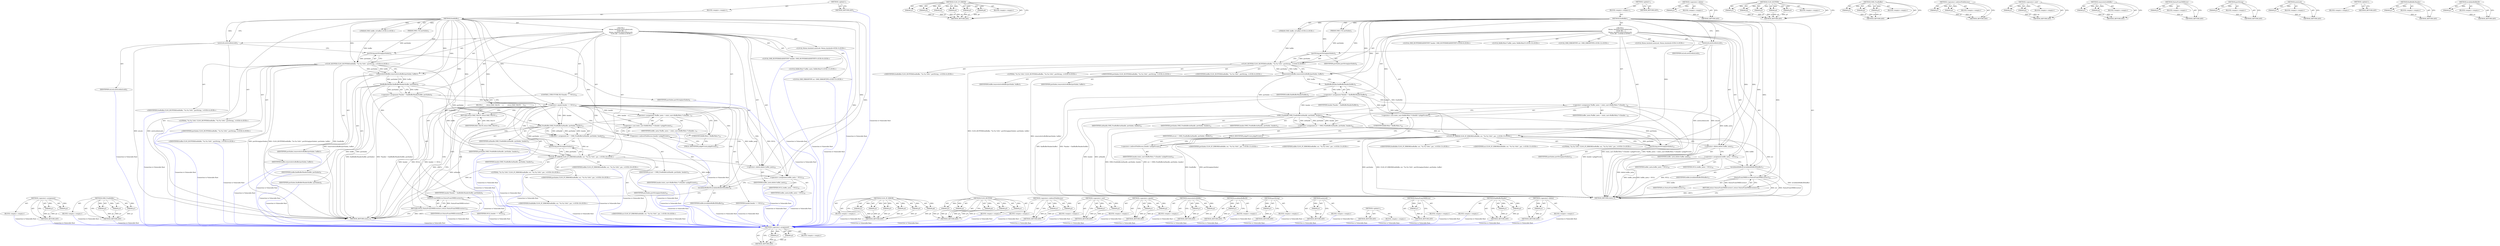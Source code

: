 digraph "&lt;operator&gt;.delete" {
vulnerable_115 [label=<(METHOD,&lt;operator&gt;.assignment)>];
vulnerable_116 [label=<(PARAM,p1)>];
vulnerable_117 [label=<(PARAM,p2)>];
vulnerable_118 [label=<(BLOCK,&lt;empty&gt;,&lt;empty&gt;)>];
vulnerable_119 [label=<(METHOD_RETURN,ANY)>];
vulnerable_140 [label=<(METHOD,CLOG_IF_ERROR)>];
vulnerable_141 [label=<(PARAM,p1)>];
vulnerable_142 [label=<(PARAM,p2)>];
vulnerable_143 [label=<(PARAM,p3)>];
vulnerable_144 [label=<(PARAM,p4)>];
vulnerable_145 [label=<(PARAM,p5)>];
vulnerable_146 [label=<(PARAM,p6)>];
vulnerable_147 [label=<(BLOCK,&lt;empty&gt;,&lt;empty&gt;)>];
vulnerable_148 [label=<(METHOD_RETURN,ANY)>];
vulnerable_6 [label=<(METHOD,&lt;global&gt;)<SUB>1</SUB>>];
vulnerable_7 [label=<(BLOCK,&lt;empty&gt;,&lt;empty&gt;)<SUB>1</SUB>>];
vulnerable_8 [label=<(METHOD,freeBuffer)<SUB>1</SUB>>];
vulnerable_9 [label=<(PARAM,OMX_U32 portIndex)<SUB>2</SUB>>];
vulnerable_10 [label="<(PARAM,OMX::buffer_id buffer)<SUB>2</SUB>>"];
vulnerable_11 [label="<(BLOCK,{
 Mutex::Autolock autoLock(mLock);
    CLOG_BU...,{
 Mutex::Autolock autoLock(mLock);
    CLOG_BU...)<SUB>2</SUB>>"];
vulnerable_12 [label="<(LOCAL,Mutex.Autolock autoLock: Mutex.Autolock)<SUB>3</SUB>>"];
vulnerable_13 [label=<(autoLock,autoLock(mLock))<SUB>3</SUB>>];
vulnerable_14 [label=<(IDENTIFIER,mLock,autoLock(mLock))<SUB>3</SUB>>];
vulnerable_15 [label="<(CLOG_BUFFER,CLOG_BUFFER(freeBuffer, &quot;%s:%u %#x&quot;, portString...)<SUB>4</SUB>>"];
vulnerable_16 [label="<(IDENTIFIER,freeBuffer,CLOG_BUFFER(freeBuffer, &quot;%s:%u %#x&quot;, portString...)<SUB>4</SUB>>"];
vulnerable_17 [label="<(LITERAL,&quot;%s:%u %#x&quot;,CLOG_BUFFER(freeBuffer, &quot;%s:%u %#x&quot;, portString...)<SUB>4</SUB>>"];
vulnerable_18 [label=<(portString,portString(portIndex))<SUB>4</SUB>>];
vulnerable_19 [label=<(IDENTIFIER,portIndex,portString(portIndex))<SUB>4</SUB>>];
vulnerable_20 [label="<(IDENTIFIER,portIndex,CLOG_BUFFER(freeBuffer, &quot;%s:%u %#x&quot;, portString...)<SUB>4</SUB>>"];
vulnerable_21 [label="<(IDENTIFIER,buffer,CLOG_BUFFER(freeBuffer, &quot;%s:%u %#x&quot;, portString...)<SUB>4</SUB>>"];
vulnerable_22 [label=<(removeActiveBuffer,removeActiveBuffer(portIndex, buffer))<SUB>7</SUB>>];
vulnerable_23 [label=<(IDENTIFIER,portIndex,removeActiveBuffer(portIndex, buffer))<SUB>7</SUB>>];
vulnerable_24 [label=<(IDENTIFIER,buffer,removeActiveBuffer(portIndex, buffer))<SUB>7</SUB>>];
vulnerable_25 [label="<(LOCAL,OMX_BUFFERHEADERTYPE* header: OMX_BUFFERHEADERTYPE*)<SUB>9</SUB>>"];
vulnerable_26 [label=<(&lt;operator&gt;.assignment,*header = findBufferHeader(buffer))<SUB>9</SUB>>];
vulnerable_27 [label=<(IDENTIFIER,header,*header = findBufferHeader(buffer))<SUB>9</SUB>>];
vulnerable_28 [label=<(findBufferHeader,findBufferHeader(buffer))<SUB>9</SUB>>];
vulnerable_29 [label=<(IDENTIFIER,buffer,findBufferHeader(buffer))<SUB>9</SUB>>];
vulnerable_30 [label="<(LOCAL,BufferMeta* buffer_meta: BufferMeta*)<SUB>10</SUB>>"];
vulnerable_31 [label=<(&lt;operator&gt;.assignment,*buffer_meta = static_cast&lt;BufferMeta *&gt;(header...)<SUB>10</SUB>>];
vulnerable_32 [label=<(IDENTIFIER,buffer_meta,*buffer_meta = static_cast&lt;BufferMeta *&gt;(header...)<SUB>10</SUB>>];
vulnerable_33 [label=<(&lt;operator&gt;.cast,static_cast&lt;BufferMeta *&gt;(header-&gt;pAppPrivate))<SUB>10</SUB>>];
vulnerable_34 [label=<(UNKNOWN,BufferMeta *,BufferMeta *)<SUB>10</SUB>>];
vulnerable_35 [label=<(&lt;operator&gt;.indirectFieldAccess,header-&gt;pAppPrivate)<SUB>10</SUB>>];
vulnerable_36 [label=<(IDENTIFIER,header,static_cast&lt;BufferMeta *&gt;(header-&gt;pAppPrivate))<SUB>10</SUB>>];
vulnerable_37 [label=<(FIELD_IDENTIFIER,pAppPrivate,pAppPrivate)<SUB>10</SUB>>];
vulnerable_38 [label="<(LOCAL,OMX_ERRORTYPE err: OMX_ERRORTYPE)<SUB>12</SUB>>"];
vulnerable_39 [label=<(&lt;operator&gt;.assignment,err = OMX_FreeBuffer(mHandle, portIndex, header))<SUB>12</SUB>>];
vulnerable_40 [label=<(IDENTIFIER,err,err = OMX_FreeBuffer(mHandle, portIndex, header))<SUB>12</SUB>>];
vulnerable_41 [label=<(OMX_FreeBuffer,OMX_FreeBuffer(mHandle, portIndex, header))<SUB>12</SUB>>];
vulnerable_42 [label=<(IDENTIFIER,mHandle,OMX_FreeBuffer(mHandle, portIndex, header))<SUB>12</SUB>>];
vulnerable_43 [label=<(IDENTIFIER,portIndex,OMX_FreeBuffer(mHandle, portIndex, header))<SUB>12</SUB>>];
vulnerable_44 [label=<(IDENTIFIER,header,OMX_FreeBuffer(mHandle, portIndex, header))<SUB>12</SUB>>];
vulnerable_45 [label="<(CLOG_IF_ERROR,CLOG_IF_ERROR(freeBuffer, err, &quot;%s:%u %#x&quot;, por...)<SUB>13</SUB>>"];
vulnerable_46 [label="<(IDENTIFIER,freeBuffer,CLOG_IF_ERROR(freeBuffer, err, &quot;%s:%u %#x&quot;, por...)<SUB>13</SUB>>"];
vulnerable_47 [label="<(IDENTIFIER,err,CLOG_IF_ERROR(freeBuffer, err, &quot;%s:%u %#x&quot;, por...)<SUB>13</SUB>>"];
vulnerable_48 [label="<(LITERAL,&quot;%s:%u %#x&quot;,CLOG_IF_ERROR(freeBuffer, err, &quot;%s:%u %#x&quot;, por...)<SUB>13</SUB>>"];
vulnerable_49 [label=<(portString,portString(portIndex))<SUB>13</SUB>>];
vulnerable_50 [label=<(IDENTIFIER,portIndex,portString(portIndex))<SUB>13</SUB>>];
vulnerable_51 [label="<(IDENTIFIER,portIndex,CLOG_IF_ERROR(freeBuffer, err, &quot;%s:%u %#x&quot;, por...)<SUB>13</SUB>>"];
vulnerable_52 [label="<(IDENTIFIER,buffer,CLOG_IF_ERROR(freeBuffer, err, &quot;%s:%u %#x&quot;, por...)<SUB>13</SUB>>"];
vulnerable_53 [label=<(&lt;operator&gt;.delete,delete buffer_meta)<SUB>15</SUB>>];
vulnerable_54 [label=<(IDENTIFIER,buffer_meta,delete buffer_meta)<SUB>15</SUB>>];
vulnerable_55 [label=<(&lt;operator&gt;.assignment,buffer_meta = NULL)<SUB>16</SUB>>];
vulnerable_56 [label=<(IDENTIFIER,buffer_meta,buffer_meta = NULL)<SUB>16</SUB>>];
vulnerable_57 [label=<(IDENTIFIER,NULL,buffer_meta = NULL)<SUB>16</SUB>>];
vulnerable_58 [label=<(invalidateBufferID,invalidateBufferID(buffer))<SUB>17</SUB>>];
vulnerable_59 [label=<(IDENTIFIER,buffer,invalidateBufferID(buffer))<SUB>17</SUB>>];
vulnerable_60 [label=<(RETURN,return StatusFromOMXError(err);,return StatusFromOMXError(err);)<SUB>19</SUB>>];
vulnerable_61 [label=<(StatusFromOMXError,StatusFromOMXError(err))<SUB>19</SUB>>];
vulnerable_62 [label=<(IDENTIFIER,err,StatusFromOMXError(err))<SUB>19</SUB>>];
vulnerable_63 [label=<(METHOD_RETURN,status_t)<SUB>1</SUB>>];
vulnerable_65 [label=<(METHOD_RETURN,ANY)<SUB>1</SUB>>];
vulnerable_149 [label=<(METHOD,&lt;operator&gt;.delete)>];
vulnerable_150 [label=<(PARAM,p1)>];
vulnerable_151 [label=<(BLOCK,&lt;empty&gt;,&lt;empty&gt;)>];
vulnerable_152 [label=<(METHOD_RETURN,ANY)>];
vulnerable_98 [label=<(METHOD,CLOG_BUFFER)>];
vulnerable_99 [label=<(PARAM,p1)>];
vulnerable_100 [label=<(PARAM,p2)>];
vulnerable_101 [label=<(PARAM,p3)>];
vulnerable_102 [label=<(PARAM,p4)>];
vulnerable_103 [label=<(PARAM,p5)>];
vulnerable_104 [label=<(BLOCK,&lt;empty&gt;,&lt;empty&gt;)>];
vulnerable_105 [label=<(METHOD_RETURN,ANY)>];
vulnerable_134 [label=<(METHOD,OMX_FreeBuffer)>];
vulnerable_135 [label=<(PARAM,p1)>];
vulnerable_136 [label=<(PARAM,p2)>];
vulnerable_137 [label=<(PARAM,p3)>];
vulnerable_138 [label=<(BLOCK,&lt;empty&gt;,&lt;empty&gt;)>];
vulnerable_139 [label=<(METHOD_RETURN,ANY)>];
vulnerable_129 [label=<(METHOD,&lt;operator&gt;.indirectFieldAccess)>];
vulnerable_130 [label=<(PARAM,p1)>];
vulnerable_131 [label=<(PARAM,p2)>];
vulnerable_132 [label=<(BLOCK,&lt;empty&gt;,&lt;empty&gt;)>];
vulnerable_133 [label=<(METHOD_RETURN,ANY)>];
vulnerable_124 [label=<(METHOD,&lt;operator&gt;.cast)>];
vulnerable_125 [label=<(PARAM,p1)>];
vulnerable_126 [label=<(PARAM,p2)>];
vulnerable_127 [label=<(BLOCK,&lt;empty&gt;,&lt;empty&gt;)>];
vulnerable_128 [label=<(METHOD_RETURN,ANY)>];
vulnerable_110 [label=<(METHOD,removeActiveBuffer)>];
vulnerable_111 [label=<(PARAM,p1)>];
vulnerable_112 [label=<(PARAM,p2)>];
vulnerable_113 [label=<(BLOCK,&lt;empty&gt;,&lt;empty&gt;)>];
vulnerable_114 [label=<(METHOD_RETURN,ANY)>];
vulnerable_157 [label=<(METHOD,StatusFromOMXError)>];
vulnerable_158 [label=<(PARAM,p1)>];
vulnerable_159 [label=<(BLOCK,&lt;empty&gt;,&lt;empty&gt;)>];
vulnerable_160 [label=<(METHOD_RETURN,ANY)>];
vulnerable_106 [label=<(METHOD,portString)>];
vulnerable_107 [label=<(PARAM,p1)>];
vulnerable_108 [label=<(BLOCK,&lt;empty&gt;,&lt;empty&gt;)>];
vulnerable_109 [label=<(METHOD_RETURN,ANY)>];
vulnerable_94 [label=<(METHOD,autoLock)>];
vulnerable_95 [label=<(PARAM,p1)>];
vulnerable_96 [label=<(BLOCK,&lt;empty&gt;,&lt;empty&gt;)>];
vulnerable_97 [label=<(METHOD_RETURN,ANY)>];
vulnerable_88 [label=<(METHOD,&lt;global&gt;)<SUB>1</SUB>>];
vulnerable_89 [label=<(BLOCK,&lt;empty&gt;,&lt;empty&gt;)>];
vulnerable_90 [label=<(METHOD_RETURN,ANY)>];
vulnerable_120 [label=<(METHOD,findBufferHeader)>];
vulnerable_121 [label=<(PARAM,p1)>];
vulnerable_122 [label=<(BLOCK,&lt;empty&gt;,&lt;empty&gt;)>];
vulnerable_123 [label=<(METHOD_RETURN,ANY)>];
vulnerable_153 [label=<(METHOD,invalidateBufferID)>];
vulnerable_154 [label=<(PARAM,p1)>];
vulnerable_155 [label=<(BLOCK,&lt;empty&gt;,&lt;empty&gt;)>];
vulnerable_156 [label=<(METHOD_RETURN,ANY)>];
fixed_123 [label=<(METHOD,&lt;operator&gt;.assignment)>];
fixed_124 [label=<(PARAM,p1)>];
fixed_125 [label=<(PARAM,p2)>];
fixed_126 [label=<(BLOCK,&lt;empty&gt;,&lt;empty&gt;)>];
fixed_127 [label=<(METHOD_RETURN,ANY)>];
fixed_148 [label=<(METHOD,OMX_FreeBuffer)>];
fixed_149 [label=<(PARAM,p1)>];
fixed_150 [label=<(PARAM,p2)>];
fixed_151 [label=<(PARAM,p3)>];
fixed_152 [label=<(BLOCK,&lt;empty&gt;,&lt;empty&gt;)>];
fixed_153 [label=<(METHOD_RETURN,ANY)>];
fixed_6 [label=<(METHOD,&lt;global&gt;)<SUB>1</SUB>>];
fixed_7 [label=<(BLOCK,&lt;empty&gt;,&lt;empty&gt;)<SUB>1</SUB>>];
fixed_8 [label=<(METHOD,freeBuffer)<SUB>1</SUB>>];
fixed_9 [label=<(PARAM,OMX_U32 portIndex)<SUB>2</SUB>>];
fixed_10 [label="<(PARAM,OMX::buffer_id buffer)<SUB>2</SUB>>"];
fixed_11 [label="<(BLOCK,{
 Mutex::Autolock autoLock(mLock);
    CLOG_BU...,{
 Mutex::Autolock autoLock(mLock);
    CLOG_BU...)<SUB>2</SUB>>"];
fixed_12 [label="<(LOCAL,Mutex.Autolock autoLock: Mutex.Autolock)<SUB>3</SUB>>"];
fixed_13 [label=<(autoLock,autoLock(mLock))<SUB>3</SUB>>];
fixed_14 [label=<(IDENTIFIER,mLock,autoLock(mLock))<SUB>3</SUB>>];
fixed_15 [label="<(CLOG_BUFFER,CLOG_BUFFER(freeBuffer, &quot;%s:%u %#x&quot;, portString...)<SUB>4</SUB>>"];
fixed_16 [label="<(IDENTIFIER,freeBuffer,CLOG_BUFFER(freeBuffer, &quot;%s:%u %#x&quot;, portString...)<SUB>4</SUB>>"];
fixed_17 [label="<(LITERAL,&quot;%s:%u %#x&quot;,CLOG_BUFFER(freeBuffer, &quot;%s:%u %#x&quot;, portString...)<SUB>4</SUB>>"];
fixed_18 [label=<(portString,portString(portIndex))<SUB>4</SUB>>];
fixed_19 [label=<(IDENTIFIER,portIndex,portString(portIndex))<SUB>4</SUB>>];
fixed_20 [label="<(IDENTIFIER,portIndex,CLOG_BUFFER(freeBuffer, &quot;%s:%u %#x&quot;, portString...)<SUB>4</SUB>>"];
fixed_21 [label="<(IDENTIFIER,buffer,CLOG_BUFFER(freeBuffer, &quot;%s:%u %#x&quot;, portString...)<SUB>4</SUB>>"];
fixed_22 [label=<(removeActiveBuffer,removeActiveBuffer(portIndex, buffer))<SUB>7</SUB>>];
fixed_23 [label=<(IDENTIFIER,portIndex,removeActiveBuffer(portIndex, buffer))<SUB>7</SUB>>];
fixed_24 [label=<(IDENTIFIER,buffer,removeActiveBuffer(portIndex, buffer))<SUB>7</SUB>>];
fixed_25 [label="<(LOCAL,OMX_BUFFERHEADERTYPE* header: OMX_BUFFERHEADERTYPE*)<SUB>9</SUB>>"];
fixed_26 [label=<(&lt;operator&gt;.assignment,*header = findBufferHeader(buffer, portIndex))<SUB>9</SUB>>];
fixed_27 [label=<(IDENTIFIER,header,*header = findBufferHeader(buffer, portIndex))<SUB>9</SUB>>];
fixed_28 [label=<(findBufferHeader,findBufferHeader(buffer, portIndex))<SUB>9</SUB>>];
fixed_29 [label=<(IDENTIFIER,buffer,findBufferHeader(buffer, portIndex))<SUB>9</SUB>>];
fixed_30 [label=<(IDENTIFIER,portIndex,findBufferHeader(buffer, portIndex))<SUB>9</SUB>>];
fixed_31 [label=<(CONTROL_STRUCTURE,IF,if (header == NULL))<SUB>10</SUB>>];
fixed_32 [label=<(&lt;operator&gt;.equals,header == NULL)<SUB>10</SUB>>];
fixed_33 [label=<(IDENTIFIER,header,header == NULL)<SUB>10</SUB>>];
fixed_34 [label=<(IDENTIFIER,NULL,header == NULL)<SUB>10</SUB>>];
fixed_35 [label=<(BLOCK,{
        return BAD_VALUE;
    },{
        return BAD_VALUE;
    })<SUB>10</SUB>>];
fixed_36 [label=<(RETURN,return BAD_VALUE;,return BAD_VALUE;)<SUB>11</SUB>>];
fixed_37 [label=<(IDENTIFIER,BAD_VALUE,return BAD_VALUE;)<SUB>11</SUB>>];
fixed_38 [label="<(LOCAL,BufferMeta* buffer_meta: BufferMeta*)<SUB>13</SUB>>"];
fixed_39 [label=<(&lt;operator&gt;.assignment,*buffer_meta = static_cast&lt;BufferMeta *&gt;(header...)<SUB>13</SUB>>];
fixed_40 [label=<(IDENTIFIER,buffer_meta,*buffer_meta = static_cast&lt;BufferMeta *&gt;(header...)<SUB>13</SUB>>];
fixed_41 [label=<(&lt;operator&gt;.cast,static_cast&lt;BufferMeta *&gt;(header-&gt;pAppPrivate))<SUB>13</SUB>>];
fixed_42 [label=<(UNKNOWN,BufferMeta *,BufferMeta *)<SUB>13</SUB>>];
fixed_43 [label=<(&lt;operator&gt;.indirectFieldAccess,header-&gt;pAppPrivate)<SUB>13</SUB>>];
fixed_44 [label=<(IDENTIFIER,header,static_cast&lt;BufferMeta *&gt;(header-&gt;pAppPrivate))<SUB>13</SUB>>];
fixed_45 [label=<(FIELD_IDENTIFIER,pAppPrivate,pAppPrivate)<SUB>13</SUB>>];
fixed_46 [label="<(LOCAL,OMX_ERRORTYPE err: OMX_ERRORTYPE)<SUB>15</SUB>>"];
fixed_47 [label=<(&lt;operator&gt;.assignment,err = OMX_FreeBuffer(mHandle, portIndex, header))<SUB>15</SUB>>];
fixed_48 [label=<(IDENTIFIER,err,err = OMX_FreeBuffer(mHandle, portIndex, header))<SUB>15</SUB>>];
fixed_49 [label=<(OMX_FreeBuffer,OMX_FreeBuffer(mHandle, portIndex, header))<SUB>15</SUB>>];
fixed_50 [label=<(IDENTIFIER,mHandle,OMX_FreeBuffer(mHandle, portIndex, header))<SUB>15</SUB>>];
fixed_51 [label=<(IDENTIFIER,portIndex,OMX_FreeBuffer(mHandle, portIndex, header))<SUB>15</SUB>>];
fixed_52 [label=<(IDENTIFIER,header,OMX_FreeBuffer(mHandle, portIndex, header))<SUB>15</SUB>>];
fixed_53 [label="<(CLOG_IF_ERROR,CLOG_IF_ERROR(freeBuffer, err, &quot;%s:%u %#x&quot;, por...)<SUB>16</SUB>>"];
fixed_54 [label="<(IDENTIFIER,freeBuffer,CLOG_IF_ERROR(freeBuffer, err, &quot;%s:%u %#x&quot;, por...)<SUB>16</SUB>>"];
fixed_55 [label="<(IDENTIFIER,err,CLOG_IF_ERROR(freeBuffer, err, &quot;%s:%u %#x&quot;, por...)<SUB>16</SUB>>"];
fixed_56 [label="<(LITERAL,&quot;%s:%u %#x&quot;,CLOG_IF_ERROR(freeBuffer, err, &quot;%s:%u %#x&quot;, por...)<SUB>16</SUB>>"];
fixed_57 [label=<(portString,portString(portIndex))<SUB>16</SUB>>];
fixed_58 [label=<(IDENTIFIER,portIndex,portString(portIndex))<SUB>16</SUB>>];
fixed_59 [label="<(IDENTIFIER,portIndex,CLOG_IF_ERROR(freeBuffer, err, &quot;%s:%u %#x&quot;, por...)<SUB>16</SUB>>"];
fixed_60 [label="<(IDENTIFIER,buffer,CLOG_IF_ERROR(freeBuffer, err, &quot;%s:%u %#x&quot;, por...)<SUB>16</SUB>>"];
fixed_61 [label=<(&lt;operator&gt;.delete,delete buffer_meta)<SUB>18</SUB>>];
fixed_62 [label=<(IDENTIFIER,buffer_meta,delete buffer_meta)<SUB>18</SUB>>];
fixed_63 [label=<(&lt;operator&gt;.assignment,buffer_meta = NULL)<SUB>19</SUB>>];
fixed_64 [label=<(IDENTIFIER,buffer_meta,buffer_meta = NULL)<SUB>19</SUB>>];
fixed_65 [label=<(IDENTIFIER,NULL,buffer_meta = NULL)<SUB>19</SUB>>];
fixed_66 [label=<(invalidateBufferID,invalidateBufferID(buffer))<SUB>20</SUB>>];
fixed_67 [label=<(IDENTIFIER,buffer,invalidateBufferID(buffer))<SUB>20</SUB>>];
fixed_68 [label=<(RETURN,return StatusFromOMXError(err);,return StatusFromOMXError(err);)<SUB>22</SUB>>];
fixed_69 [label=<(StatusFromOMXError,StatusFromOMXError(err))<SUB>22</SUB>>];
fixed_70 [label=<(IDENTIFIER,err,StatusFromOMXError(err))<SUB>22</SUB>>];
fixed_71 [label=<(METHOD_RETURN,status_t)<SUB>1</SUB>>];
fixed_73 [label=<(METHOD_RETURN,ANY)<SUB>1</SUB>>];
fixed_154 [label=<(METHOD,CLOG_IF_ERROR)>];
fixed_155 [label=<(PARAM,p1)>];
fixed_156 [label=<(PARAM,p2)>];
fixed_157 [label=<(PARAM,p3)>];
fixed_158 [label=<(PARAM,p4)>];
fixed_159 [label=<(PARAM,p5)>];
fixed_160 [label=<(PARAM,p6)>];
fixed_161 [label=<(BLOCK,&lt;empty&gt;,&lt;empty&gt;)>];
fixed_162 [label=<(METHOD_RETURN,ANY)>];
fixed_106 [label=<(METHOD,CLOG_BUFFER)>];
fixed_107 [label=<(PARAM,p1)>];
fixed_108 [label=<(PARAM,p2)>];
fixed_109 [label=<(PARAM,p3)>];
fixed_110 [label=<(PARAM,p4)>];
fixed_111 [label=<(PARAM,p5)>];
fixed_112 [label=<(BLOCK,&lt;empty&gt;,&lt;empty&gt;)>];
fixed_113 [label=<(METHOD_RETURN,ANY)>];
fixed_143 [label=<(METHOD,&lt;operator&gt;.indirectFieldAccess)>];
fixed_144 [label=<(PARAM,p1)>];
fixed_145 [label=<(PARAM,p2)>];
fixed_146 [label=<(BLOCK,&lt;empty&gt;,&lt;empty&gt;)>];
fixed_147 [label=<(METHOD_RETURN,ANY)>];
fixed_138 [label=<(METHOD,&lt;operator&gt;.cast)>];
fixed_139 [label=<(PARAM,p1)>];
fixed_140 [label=<(PARAM,p2)>];
fixed_141 [label=<(BLOCK,&lt;empty&gt;,&lt;empty&gt;)>];
fixed_142 [label=<(METHOD_RETURN,ANY)>];
fixed_133 [label=<(METHOD,&lt;operator&gt;.equals)>];
fixed_134 [label=<(PARAM,p1)>];
fixed_135 [label=<(PARAM,p2)>];
fixed_136 [label=<(BLOCK,&lt;empty&gt;,&lt;empty&gt;)>];
fixed_137 [label=<(METHOD_RETURN,ANY)>];
fixed_118 [label=<(METHOD,removeActiveBuffer)>];
fixed_119 [label=<(PARAM,p1)>];
fixed_120 [label=<(PARAM,p2)>];
fixed_121 [label=<(BLOCK,&lt;empty&gt;,&lt;empty&gt;)>];
fixed_122 [label=<(METHOD_RETURN,ANY)>];
fixed_167 [label=<(METHOD,invalidateBufferID)>];
fixed_168 [label=<(PARAM,p1)>];
fixed_169 [label=<(BLOCK,&lt;empty&gt;,&lt;empty&gt;)>];
fixed_170 [label=<(METHOD_RETURN,ANY)>];
fixed_114 [label=<(METHOD,portString)>];
fixed_115 [label=<(PARAM,p1)>];
fixed_116 [label=<(BLOCK,&lt;empty&gt;,&lt;empty&gt;)>];
fixed_117 [label=<(METHOD_RETURN,ANY)>];
fixed_102 [label=<(METHOD,autoLock)>];
fixed_103 [label=<(PARAM,p1)>];
fixed_104 [label=<(BLOCK,&lt;empty&gt;,&lt;empty&gt;)>];
fixed_105 [label=<(METHOD_RETURN,ANY)>];
fixed_96 [label=<(METHOD,&lt;global&gt;)<SUB>1</SUB>>];
fixed_97 [label=<(BLOCK,&lt;empty&gt;,&lt;empty&gt;)>];
fixed_98 [label=<(METHOD_RETURN,ANY)>];
fixed_171 [label=<(METHOD,StatusFromOMXError)>];
fixed_172 [label=<(PARAM,p1)>];
fixed_173 [label=<(BLOCK,&lt;empty&gt;,&lt;empty&gt;)>];
fixed_174 [label=<(METHOD_RETURN,ANY)>];
fixed_128 [label=<(METHOD,findBufferHeader)>];
fixed_129 [label=<(PARAM,p1)>];
fixed_130 [label=<(PARAM,p2)>];
fixed_131 [label=<(BLOCK,&lt;empty&gt;,&lt;empty&gt;)>];
fixed_132 [label=<(METHOD_RETURN,ANY)>];
fixed_163 [label=<(METHOD,&lt;operator&gt;.delete)>];
fixed_164 [label=<(PARAM,p1)>];
fixed_165 [label=<(BLOCK,&lt;empty&gt;,&lt;empty&gt;)>];
fixed_166 [label=<(METHOD_RETURN,ANY)>];
vulnerable_115 -> vulnerable_116  [key=0, label="AST: "];
vulnerable_115 -> vulnerable_116  [key=1, label="DDG: "];
vulnerable_115 -> vulnerable_118  [key=0, label="AST: "];
vulnerable_115 -> vulnerable_117  [key=0, label="AST: "];
vulnerable_115 -> vulnerable_117  [key=1, label="DDG: "];
vulnerable_115 -> vulnerable_119  [key=0, label="AST: "];
vulnerable_115 -> vulnerable_119  [key=1, label="CFG: "];
vulnerable_116 -> vulnerable_119  [key=0, label="DDG: p1"];
vulnerable_117 -> vulnerable_119  [key=0, label="DDG: p2"];
vulnerable_140 -> vulnerable_141  [key=0, label="AST: "];
vulnerable_140 -> vulnerable_141  [key=1, label="DDG: "];
vulnerable_140 -> vulnerable_147  [key=0, label="AST: "];
vulnerable_140 -> vulnerable_142  [key=0, label="AST: "];
vulnerable_140 -> vulnerable_142  [key=1, label="DDG: "];
vulnerable_140 -> vulnerable_148  [key=0, label="AST: "];
vulnerable_140 -> vulnerable_148  [key=1, label="CFG: "];
vulnerable_140 -> vulnerable_143  [key=0, label="AST: "];
vulnerable_140 -> vulnerable_143  [key=1, label="DDG: "];
vulnerable_140 -> vulnerable_144  [key=0, label="AST: "];
vulnerable_140 -> vulnerable_144  [key=1, label="DDG: "];
vulnerable_140 -> vulnerable_145  [key=0, label="AST: "];
vulnerable_140 -> vulnerable_145  [key=1, label="DDG: "];
vulnerable_140 -> vulnerable_146  [key=0, label="AST: "];
vulnerable_140 -> vulnerable_146  [key=1, label="DDG: "];
vulnerable_141 -> vulnerable_148  [key=0, label="DDG: p1"];
vulnerable_142 -> vulnerable_148  [key=0, label="DDG: p2"];
vulnerable_143 -> vulnerable_148  [key=0, label="DDG: p3"];
vulnerable_144 -> vulnerable_148  [key=0, label="DDG: p4"];
vulnerable_145 -> vulnerable_148  [key=0, label="DDG: p5"];
vulnerable_146 -> vulnerable_148  [key=0, label="DDG: p6"];
vulnerable_6 -> vulnerable_7  [key=0, label="AST: "];
vulnerable_6 -> vulnerable_65  [key=0, label="AST: "];
vulnerable_6 -> vulnerable_65  [key=1, label="CFG: "];
vulnerable_7 -> vulnerable_8  [key=0, label="AST: "];
vulnerable_8 -> vulnerable_9  [key=0, label="AST: "];
vulnerable_8 -> vulnerable_9  [key=1, label="DDG: "];
vulnerable_8 -> vulnerable_10  [key=0, label="AST: "];
vulnerable_8 -> vulnerable_10  [key=1, label="DDG: "];
vulnerable_8 -> vulnerable_11  [key=0, label="AST: "];
vulnerable_8 -> vulnerable_63  [key=0, label="AST: "];
vulnerable_8 -> vulnerable_13  [key=0, label="CFG: "];
vulnerable_8 -> vulnerable_13  [key=1, label="DDG: "];
vulnerable_8 -> vulnerable_55  [key=0, label="DDG: "];
vulnerable_8 -> vulnerable_15  [key=0, label="DDG: "];
vulnerable_8 -> vulnerable_22  [key=0, label="DDG: "];
vulnerable_8 -> vulnerable_45  [key=0, label="DDG: "];
vulnerable_8 -> vulnerable_53  [key=0, label="DDG: "];
vulnerable_8 -> vulnerable_58  [key=0, label="DDG: "];
vulnerable_8 -> vulnerable_18  [key=0, label="DDG: "];
vulnerable_8 -> vulnerable_28  [key=0, label="DDG: "];
vulnerable_8 -> vulnerable_41  [key=0, label="DDG: "];
vulnerable_8 -> vulnerable_49  [key=0, label="DDG: "];
vulnerable_8 -> vulnerable_61  [key=0, label="DDG: "];
vulnerable_9 -> vulnerable_18  [key=0, label="DDG: portIndex"];
vulnerable_10 -> vulnerable_15  [key=0, label="DDG: buffer"];
vulnerable_11 -> vulnerable_12  [key=0, label="AST: "];
vulnerable_11 -> vulnerable_13  [key=0, label="AST: "];
vulnerable_11 -> vulnerable_15  [key=0, label="AST: "];
vulnerable_11 -> vulnerable_22  [key=0, label="AST: "];
vulnerable_11 -> vulnerable_25  [key=0, label="AST: "];
vulnerable_11 -> vulnerable_26  [key=0, label="AST: "];
vulnerable_11 -> vulnerable_30  [key=0, label="AST: "];
vulnerable_11 -> vulnerable_31  [key=0, label="AST: "];
vulnerable_11 -> vulnerable_38  [key=0, label="AST: "];
vulnerable_11 -> vulnerable_39  [key=0, label="AST: "];
vulnerable_11 -> vulnerable_45  [key=0, label="AST: "];
vulnerable_11 -> vulnerable_53  [key=0, label="AST: "];
vulnerable_11 -> vulnerable_55  [key=0, label="AST: "];
vulnerable_11 -> vulnerable_58  [key=0, label="AST: "];
vulnerable_11 -> vulnerable_60  [key=0, label="AST: "];
vulnerable_13 -> vulnerable_14  [key=0, label="AST: "];
vulnerable_13 -> vulnerable_18  [key=0, label="CFG: "];
vulnerable_13 -> vulnerable_63  [key=0, label="DDG: autoLock(mLock)"];
vulnerable_13 -> vulnerable_63  [key=1, label="DDG: mLock"];
vulnerable_15 -> vulnerable_16  [key=0, label="AST: "];
vulnerable_15 -> vulnerable_17  [key=0, label="AST: "];
vulnerable_15 -> vulnerable_18  [key=0, label="AST: "];
vulnerable_15 -> vulnerable_20  [key=0, label="AST: "];
vulnerable_15 -> vulnerable_21  [key=0, label="AST: "];
vulnerable_15 -> vulnerable_22  [key=0, label="CFG: "];
vulnerable_15 -> vulnerable_22  [key=1, label="DDG: portIndex"];
vulnerable_15 -> vulnerable_22  [key=2, label="DDG: buffer"];
vulnerable_15 -> vulnerable_63  [key=0, label="DDG: CLOG_BUFFER(freeBuffer, &quot;%s:%u %#x&quot;, portString(portIndex), portIndex, buffer)"];
vulnerable_15 -> vulnerable_45  [key=0, label="DDG: freeBuffer"];
vulnerable_18 -> vulnerable_19  [key=0, label="AST: "];
vulnerable_18 -> vulnerable_15  [key=0, label="CFG: "];
vulnerable_18 -> vulnerable_15  [key=1, label="DDG: portIndex"];
vulnerable_22 -> vulnerable_23  [key=0, label="AST: "];
vulnerable_22 -> vulnerable_24  [key=0, label="AST: "];
vulnerable_22 -> vulnerable_28  [key=0, label="CFG: "];
vulnerable_22 -> vulnerable_28  [key=1, label="DDG: buffer"];
vulnerable_22 -> vulnerable_63  [key=0, label="DDG: removeActiveBuffer(portIndex, buffer)"];
vulnerable_22 -> vulnerable_41  [key=0, label="DDG: portIndex"];
vulnerable_26 -> vulnerable_27  [key=0, label="AST: "];
vulnerable_26 -> vulnerable_28  [key=0, label="AST: "];
vulnerable_26 -> vulnerable_34  [key=0, label="CFG: "];
vulnerable_26 -> vulnerable_63  [key=0, label="DDG: findBufferHeader(buffer)"];
vulnerable_26 -> vulnerable_63  [key=1, label="DDG: *header = findBufferHeader(buffer)"];
vulnerable_26 -> vulnerable_31  [key=0, label="DDG: header"];
vulnerable_26 -> vulnerable_33  [key=0, label="DDG: header"];
vulnerable_26 -> vulnerable_41  [key=0, label="DDG: header"];
vulnerable_28 -> vulnerable_29  [key=0, label="AST: "];
vulnerable_28 -> vulnerable_26  [key=0, label="CFG: "];
vulnerable_28 -> vulnerable_26  [key=1, label="DDG: buffer"];
vulnerable_28 -> vulnerable_45  [key=0, label="DDG: buffer"];
vulnerable_31 -> vulnerable_32  [key=0, label="AST: "];
vulnerable_31 -> vulnerable_33  [key=0, label="AST: "];
vulnerable_31 -> vulnerable_41  [key=0, label="CFG: "];
vulnerable_31 -> vulnerable_63  [key=0, label="DDG: static_cast&lt;BufferMeta *&gt;(header-&gt;pAppPrivate)"];
vulnerable_31 -> vulnerable_63  [key=1, label="DDG: *buffer_meta = static_cast&lt;BufferMeta *&gt;(header-&gt;pAppPrivate)"];
vulnerable_31 -> vulnerable_53  [key=0, label="DDG: buffer_meta"];
vulnerable_33 -> vulnerable_34  [key=0, label="AST: "];
vulnerable_33 -> vulnerable_35  [key=0, label="AST: "];
vulnerable_33 -> vulnerable_31  [key=0, label="CFG: "];
vulnerable_33 -> vulnerable_63  [key=0, label="DDG: header-&gt;pAppPrivate"];
vulnerable_34 -> vulnerable_37  [key=0, label="CFG: "];
vulnerable_35 -> vulnerable_36  [key=0, label="AST: "];
vulnerable_35 -> vulnerable_37  [key=0, label="AST: "];
vulnerable_35 -> vulnerable_33  [key=0, label="CFG: "];
vulnerable_37 -> vulnerable_35  [key=0, label="CFG: "];
vulnerable_39 -> vulnerable_40  [key=0, label="AST: "];
vulnerable_39 -> vulnerable_41  [key=0, label="AST: "];
vulnerable_39 -> vulnerable_49  [key=0, label="CFG: "];
vulnerable_39 -> vulnerable_63  [key=0, label="DDG: OMX_FreeBuffer(mHandle, portIndex, header)"];
vulnerable_39 -> vulnerable_63  [key=1, label="DDG: err = OMX_FreeBuffer(mHandle, portIndex, header)"];
vulnerable_39 -> vulnerable_45  [key=0, label="DDG: err"];
vulnerable_41 -> vulnerable_42  [key=0, label="AST: "];
vulnerable_41 -> vulnerable_43  [key=0, label="AST: "];
vulnerable_41 -> vulnerable_44  [key=0, label="AST: "];
vulnerable_41 -> vulnerable_39  [key=0, label="CFG: "];
vulnerable_41 -> vulnerable_39  [key=1, label="DDG: mHandle"];
vulnerable_41 -> vulnerable_39  [key=2, label="DDG: portIndex"];
vulnerable_41 -> vulnerable_39  [key=3, label="DDG: header"];
vulnerable_41 -> vulnerable_63  [key=0, label="DDG: header"];
vulnerable_41 -> vulnerable_63  [key=1, label="DDG: mHandle"];
vulnerable_41 -> vulnerable_49  [key=0, label="DDG: portIndex"];
vulnerable_45 -> vulnerable_46  [key=0, label="AST: "];
vulnerable_45 -> vulnerable_47  [key=0, label="AST: "];
vulnerable_45 -> vulnerable_48  [key=0, label="AST: "];
vulnerable_45 -> vulnerable_49  [key=0, label="AST: "];
vulnerable_45 -> vulnerable_51  [key=0, label="AST: "];
vulnerable_45 -> vulnerable_52  [key=0, label="AST: "];
vulnerable_45 -> vulnerable_53  [key=0, label="CFG: "];
vulnerable_45 -> vulnerable_63  [key=0, label="DDG: freeBuffer"];
vulnerable_45 -> vulnerable_63  [key=1, label="DDG: portString(portIndex)"];
vulnerable_45 -> vulnerable_63  [key=2, label="DDG: portIndex"];
vulnerable_45 -> vulnerable_63  [key=3, label="DDG: CLOG_IF_ERROR(freeBuffer, err, &quot;%s:%u %#x&quot;, portString(portIndex), portIndex, buffer)"];
vulnerable_45 -> vulnerable_58  [key=0, label="DDG: buffer"];
vulnerable_45 -> vulnerable_61  [key=0, label="DDG: err"];
vulnerable_49 -> vulnerable_50  [key=0, label="AST: "];
vulnerable_49 -> vulnerable_45  [key=0, label="CFG: "];
vulnerable_49 -> vulnerable_45  [key=1, label="DDG: portIndex"];
vulnerable_53 -> vulnerable_54  [key=0, label="AST: "];
vulnerable_53 -> vulnerable_55  [key=0, label="CFG: "];
vulnerable_53 -> vulnerable_63  [key=0, label="DDG: delete buffer_meta"];
vulnerable_55 -> vulnerable_56  [key=0, label="AST: "];
vulnerable_55 -> vulnerable_57  [key=0, label="AST: "];
vulnerable_55 -> vulnerable_58  [key=0, label="CFG: "];
vulnerable_55 -> vulnerable_63  [key=0, label="DDG: buffer_meta"];
vulnerable_55 -> vulnerable_63  [key=1, label="DDG: buffer_meta = NULL"];
vulnerable_55 -> vulnerable_63  [key=2, label="DDG: NULL"];
vulnerable_58 -> vulnerable_59  [key=0, label="AST: "];
vulnerable_58 -> vulnerable_61  [key=0, label="CFG: "];
vulnerable_58 -> vulnerable_63  [key=0, label="DDG: buffer"];
vulnerable_58 -> vulnerable_63  [key=1, label="DDG: invalidateBufferID(buffer)"];
vulnerable_60 -> vulnerable_61  [key=0, label="AST: "];
vulnerable_60 -> vulnerable_63  [key=0, label="CFG: "];
vulnerable_60 -> vulnerable_63  [key=1, label="DDG: &lt;RET&gt;"];
vulnerable_61 -> vulnerable_62  [key=0, label="AST: "];
vulnerable_61 -> vulnerable_60  [key=0, label="CFG: "];
vulnerable_61 -> vulnerable_60  [key=1, label="DDG: StatusFromOMXError(err)"];
vulnerable_61 -> vulnerable_63  [key=0, label="DDG: err"];
vulnerable_61 -> vulnerable_63  [key=1, label="DDG: StatusFromOMXError(err)"];
vulnerable_149 -> vulnerable_150  [key=0, label="AST: "];
vulnerable_149 -> vulnerable_150  [key=1, label="DDG: "];
vulnerable_149 -> vulnerable_151  [key=0, label="AST: "];
vulnerable_149 -> vulnerable_152  [key=0, label="AST: "];
vulnerable_149 -> vulnerable_152  [key=1, label="CFG: "];
vulnerable_150 -> vulnerable_152  [key=0, label="DDG: p1"];
vulnerable_98 -> vulnerable_99  [key=0, label="AST: "];
vulnerable_98 -> vulnerable_99  [key=1, label="DDG: "];
vulnerable_98 -> vulnerable_104  [key=0, label="AST: "];
vulnerable_98 -> vulnerable_100  [key=0, label="AST: "];
vulnerable_98 -> vulnerable_100  [key=1, label="DDG: "];
vulnerable_98 -> vulnerable_105  [key=0, label="AST: "];
vulnerable_98 -> vulnerable_105  [key=1, label="CFG: "];
vulnerable_98 -> vulnerable_101  [key=0, label="AST: "];
vulnerable_98 -> vulnerable_101  [key=1, label="DDG: "];
vulnerable_98 -> vulnerable_102  [key=0, label="AST: "];
vulnerable_98 -> vulnerable_102  [key=1, label="DDG: "];
vulnerable_98 -> vulnerable_103  [key=0, label="AST: "];
vulnerable_98 -> vulnerable_103  [key=1, label="DDG: "];
vulnerable_99 -> vulnerable_105  [key=0, label="DDG: p1"];
vulnerable_100 -> vulnerable_105  [key=0, label="DDG: p2"];
vulnerable_101 -> vulnerable_105  [key=0, label="DDG: p3"];
vulnerable_102 -> vulnerable_105  [key=0, label="DDG: p4"];
vulnerable_103 -> vulnerable_105  [key=0, label="DDG: p5"];
vulnerable_134 -> vulnerable_135  [key=0, label="AST: "];
vulnerable_134 -> vulnerable_135  [key=1, label="DDG: "];
vulnerable_134 -> vulnerable_138  [key=0, label="AST: "];
vulnerable_134 -> vulnerable_136  [key=0, label="AST: "];
vulnerable_134 -> vulnerable_136  [key=1, label="DDG: "];
vulnerable_134 -> vulnerable_139  [key=0, label="AST: "];
vulnerable_134 -> vulnerable_139  [key=1, label="CFG: "];
vulnerable_134 -> vulnerable_137  [key=0, label="AST: "];
vulnerable_134 -> vulnerable_137  [key=1, label="DDG: "];
vulnerable_135 -> vulnerable_139  [key=0, label="DDG: p1"];
vulnerable_136 -> vulnerable_139  [key=0, label="DDG: p2"];
vulnerable_137 -> vulnerable_139  [key=0, label="DDG: p3"];
vulnerable_129 -> vulnerable_130  [key=0, label="AST: "];
vulnerable_129 -> vulnerable_130  [key=1, label="DDG: "];
vulnerable_129 -> vulnerable_132  [key=0, label="AST: "];
vulnerable_129 -> vulnerable_131  [key=0, label="AST: "];
vulnerable_129 -> vulnerable_131  [key=1, label="DDG: "];
vulnerable_129 -> vulnerable_133  [key=0, label="AST: "];
vulnerable_129 -> vulnerable_133  [key=1, label="CFG: "];
vulnerable_130 -> vulnerable_133  [key=0, label="DDG: p1"];
vulnerable_131 -> vulnerable_133  [key=0, label="DDG: p2"];
vulnerable_124 -> vulnerable_125  [key=0, label="AST: "];
vulnerable_124 -> vulnerable_125  [key=1, label="DDG: "];
vulnerable_124 -> vulnerable_127  [key=0, label="AST: "];
vulnerable_124 -> vulnerable_126  [key=0, label="AST: "];
vulnerable_124 -> vulnerable_126  [key=1, label="DDG: "];
vulnerable_124 -> vulnerable_128  [key=0, label="AST: "];
vulnerable_124 -> vulnerable_128  [key=1, label="CFG: "];
vulnerable_125 -> vulnerable_128  [key=0, label="DDG: p1"];
vulnerable_126 -> vulnerable_128  [key=0, label="DDG: p2"];
vulnerable_110 -> vulnerable_111  [key=0, label="AST: "];
vulnerable_110 -> vulnerable_111  [key=1, label="DDG: "];
vulnerable_110 -> vulnerable_113  [key=0, label="AST: "];
vulnerable_110 -> vulnerable_112  [key=0, label="AST: "];
vulnerable_110 -> vulnerable_112  [key=1, label="DDG: "];
vulnerable_110 -> vulnerable_114  [key=0, label="AST: "];
vulnerable_110 -> vulnerable_114  [key=1, label="CFG: "];
vulnerable_111 -> vulnerable_114  [key=0, label="DDG: p1"];
vulnerable_112 -> vulnerable_114  [key=0, label="DDG: p2"];
vulnerable_157 -> vulnerable_158  [key=0, label="AST: "];
vulnerable_157 -> vulnerable_158  [key=1, label="DDG: "];
vulnerable_157 -> vulnerable_159  [key=0, label="AST: "];
vulnerable_157 -> vulnerable_160  [key=0, label="AST: "];
vulnerable_157 -> vulnerable_160  [key=1, label="CFG: "];
vulnerable_158 -> vulnerable_160  [key=0, label="DDG: p1"];
vulnerable_106 -> vulnerable_107  [key=0, label="AST: "];
vulnerable_106 -> vulnerable_107  [key=1, label="DDG: "];
vulnerable_106 -> vulnerable_108  [key=0, label="AST: "];
vulnerable_106 -> vulnerable_109  [key=0, label="AST: "];
vulnerable_106 -> vulnerable_109  [key=1, label="CFG: "];
vulnerable_107 -> vulnerable_109  [key=0, label="DDG: p1"];
vulnerable_94 -> vulnerable_95  [key=0, label="AST: "];
vulnerable_94 -> vulnerable_95  [key=1, label="DDG: "];
vulnerable_94 -> vulnerable_96  [key=0, label="AST: "];
vulnerable_94 -> vulnerable_97  [key=0, label="AST: "];
vulnerable_94 -> vulnerable_97  [key=1, label="CFG: "];
vulnerable_95 -> vulnerable_97  [key=0, label="DDG: p1"];
vulnerable_88 -> vulnerable_89  [key=0, label="AST: "];
vulnerable_88 -> vulnerable_90  [key=0, label="AST: "];
vulnerable_88 -> vulnerable_90  [key=1, label="CFG: "];
vulnerable_120 -> vulnerable_121  [key=0, label="AST: "];
vulnerable_120 -> vulnerable_121  [key=1, label="DDG: "];
vulnerable_120 -> vulnerable_122  [key=0, label="AST: "];
vulnerable_120 -> vulnerable_123  [key=0, label="AST: "];
vulnerable_120 -> vulnerable_123  [key=1, label="CFG: "];
vulnerable_121 -> vulnerable_123  [key=0, label="DDG: p1"];
vulnerable_153 -> vulnerable_154  [key=0, label="AST: "];
vulnerable_153 -> vulnerable_154  [key=1, label="DDG: "];
vulnerable_153 -> vulnerable_155  [key=0, label="AST: "];
vulnerable_153 -> vulnerable_156  [key=0, label="AST: "];
vulnerable_153 -> vulnerable_156  [key=1, label="CFG: "];
vulnerable_154 -> vulnerable_156  [key=0, label="DDG: p1"];
fixed_123 -> fixed_124  [key=0, label="AST: "];
fixed_123 -> fixed_124  [key=1, label="DDG: "];
fixed_123 -> fixed_126  [key=0, label="AST: "];
fixed_123 -> fixed_125  [key=0, label="AST: "];
fixed_123 -> fixed_125  [key=1, label="DDG: "];
fixed_123 -> fixed_127  [key=0, label="AST: "];
fixed_123 -> fixed_127  [key=1, label="CFG: "];
fixed_124 -> fixed_127  [key=0, label="DDG: p1"];
fixed_125 -> fixed_127  [key=0, label="DDG: p2"];
fixed_126 -> vulnerable_115  [color=blue, key=0, label="Connection to Vulnerable Root", penwidth="2.0", style=dashed];
fixed_127 -> vulnerable_115  [color=blue, key=0, label="Connection to Vulnerable Root", penwidth="2.0", style=dashed];
fixed_148 -> fixed_149  [key=0, label="AST: "];
fixed_148 -> fixed_149  [key=1, label="DDG: "];
fixed_148 -> fixed_152  [key=0, label="AST: "];
fixed_148 -> fixed_150  [key=0, label="AST: "];
fixed_148 -> fixed_150  [key=1, label="DDG: "];
fixed_148 -> fixed_153  [key=0, label="AST: "];
fixed_148 -> fixed_153  [key=1, label="CFG: "];
fixed_148 -> fixed_151  [key=0, label="AST: "];
fixed_148 -> fixed_151  [key=1, label="DDG: "];
fixed_149 -> fixed_153  [key=0, label="DDG: p1"];
fixed_150 -> fixed_153  [key=0, label="DDG: p2"];
fixed_151 -> fixed_153  [key=0, label="DDG: p3"];
fixed_152 -> vulnerable_115  [color=blue, key=0, label="Connection to Vulnerable Root", penwidth="2.0", style=dashed];
fixed_153 -> vulnerable_115  [color=blue, key=0, label="Connection to Vulnerable Root", penwidth="2.0", style=dashed];
fixed_6 -> fixed_7  [key=0, label="AST: "];
fixed_6 -> fixed_73  [key=0, label="AST: "];
fixed_6 -> fixed_73  [key=1, label="CFG: "];
fixed_7 -> fixed_8  [key=0, label="AST: "];
fixed_8 -> fixed_9  [key=0, label="AST: "];
fixed_8 -> fixed_9  [key=1, label="DDG: "];
fixed_8 -> fixed_10  [key=0, label="AST: "];
fixed_8 -> fixed_10  [key=1, label="DDG: "];
fixed_8 -> fixed_11  [key=0, label="AST: "];
fixed_8 -> fixed_71  [key=0, label="AST: "];
fixed_8 -> fixed_13  [key=0, label="CFG: "];
fixed_8 -> fixed_13  [key=1, label="DDG: "];
fixed_8 -> fixed_63  [key=0, label="DDG: "];
fixed_8 -> fixed_15  [key=0, label="DDG: "];
fixed_8 -> fixed_22  [key=0, label="DDG: "];
fixed_8 -> fixed_53  [key=0, label="DDG: "];
fixed_8 -> fixed_61  [key=0, label="DDG: "];
fixed_8 -> fixed_66  [key=0, label="DDG: "];
fixed_8 -> fixed_18  [key=0, label="DDG: "];
fixed_8 -> fixed_28  [key=0, label="DDG: "];
fixed_8 -> fixed_32  [key=0, label="DDG: "];
fixed_8 -> fixed_36  [key=0, label="DDG: "];
fixed_8 -> fixed_49  [key=0, label="DDG: "];
fixed_8 -> fixed_57  [key=0, label="DDG: "];
fixed_8 -> fixed_69  [key=0, label="DDG: "];
fixed_8 -> fixed_37  [key=0, label="DDG: "];
fixed_9 -> fixed_18  [key=0, label="DDG: portIndex"];
fixed_10 -> fixed_15  [key=0, label="DDG: buffer"];
fixed_11 -> fixed_12  [key=0, label="AST: "];
fixed_11 -> fixed_13  [key=0, label="AST: "];
fixed_11 -> fixed_15  [key=0, label="AST: "];
fixed_11 -> fixed_22  [key=0, label="AST: "];
fixed_11 -> fixed_25  [key=0, label="AST: "];
fixed_11 -> fixed_26  [key=0, label="AST: "];
fixed_11 -> fixed_31  [key=0, label="AST: "];
fixed_11 -> fixed_38  [key=0, label="AST: "];
fixed_11 -> fixed_39  [key=0, label="AST: "];
fixed_11 -> fixed_46  [key=0, label="AST: "];
fixed_11 -> fixed_47  [key=0, label="AST: "];
fixed_11 -> fixed_53  [key=0, label="AST: "];
fixed_11 -> fixed_61  [key=0, label="AST: "];
fixed_11 -> fixed_63  [key=0, label="AST: "];
fixed_11 -> fixed_66  [key=0, label="AST: "];
fixed_11 -> fixed_68  [key=0, label="AST: "];
fixed_12 -> vulnerable_115  [color=blue, key=0, label="Connection to Vulnerable Root", penwidth="2.0", style=dashed];
fixed_13 -> fixed_14  [key=0, label="AST: "];
fixed_13 -> fixed_18  [key=0, label="CFG: "];
fixed_13 -> fixed_71  [key=0, label="DDG: autoLock(mLock)"];
fixed_13 -> fixed_71  [key=1, label="DDG: mLock"];
fixed_14 -> vulnerable_115  [color=blue, key=0, label="Connection to Vulnerable Root", penwidth="2.0", style=dashed];
fixed_15 -> fixed_16  [key=0, label="AST: "];
fixed_15 -> fixed_17  [key=0, label="AST: "];
fixed_15 -> fixed_18  [key=0, label="AST: "];
fixed_15 -> fixed_20  [key=0, label="AST: "];
fixed_15 -> fixed_21  [key=0, label="AST: "];
fixed_15 -> fixed_22  [key=0, label="CFG: "];
fixed_15 -> fixed_22  [key=1, label="DDG: portIndex"];
fixed_15 -> fixed_22  [key=2, label="DDG: buffer"];
fixed_15 -> fixed_71  [key=0, label="DDG: freeBuffer"];
fixed_15 -> fixed_71  [key=1, label="DDG: portString(portIndex)"];
fixed_15 -> fixed_71  [key=2, label="DDG: CLOG_BUFFER(freeBuffer, &quot;%s:%u %#x&quot;, portString(portIndex), portIndex, buffer)"];
fixed_15 -> fixed_53  [key=0, label="DDG: freeBuffer"];
fixed_16 -> vulnerable_115  [color=blue, key=0, label="Connection to Vulnerable Root", penwidth="2.0", style=dashed];
fixed_17 -> vulnerable_115  [color=blue, key=0, label="Connection to Vulnerable Root", penwidth="2.0", style=dashed];
fixed_18 -> fixed_19  [key=0, label="AST: "];
fixed_18 -> fixed_15  [key=0, label="CFG: "];
fixed_18 -> fixed_15  [key=1, label="DDG: portIndex"];
fixed_19 -> vulnerable_115  [color=blue, key=0, label="Connection to Vulnerable Root", penwidth="2.0", style=dashed];
fixed_20 -> vulnerable_115  [color=blue, key=0, label="Connection to Vulnerable Root", penwidth="2.0", style=dashed];
fixed_21 -> vulnerable_115  [color=blue, key=0, label="Connection to Vulnerable Root", penwidth="2.0", style=dashed];
fixed_22 -> fixed_23  [key=0, label="AST: "];
fixed_22 -> fixed_24  [key=0, label="AST: "];
fixed_22 -> fixed_28  [key=0, label="CFG: "];
fixed_22 -> fixed_28  [key=1, label="DDG: buffer"];
fixed_22 -> fixed_28  [key=2, label="DDG: portIndex"];
fixed_22 -> fixed_71  [key=0, label="DDG: removeActiveBuffer(portIndex, buffer)"];
fixed_23 -> vulnerable_115  [color=blue, key=0, label="Connection to Vulnerable Root", penwidth="2.0", style=dashed];
fixed_24 -> vulnerable_115  [color=blue, key=0, label="Connection to Vulnerable Root", penwidth="2.0", style=dashed];
fixed_25 -> vulnerable_115  [color=blue, key=0, label="Connection to Vulnerable Root", penwidth="2.0", style=dashed];
fixed_26 -> fixed_27  [key=0, label="AST: "];
fixed_26 -> fixed_28  [key=0, label="AST: "];
fixed_26 -> fixed_32  [key=0, label="CFG: "];
fixed_26 -> fixed_32  [key=1, label="DDG: header"];
fixed_26 -> fixed_71  [key=0, label="DDG: findBufferHeader(buffer, portIndex)"];
fixed_26 -> fixed_71  [key=1, label="DDG: *header = findBufferHeader(buffer, portIndex)"];
fixed_27 -> vulnerable_115  [color=blue, key=0, label="Connection to Vulnerable Root", penwidth="2.0", style=dashed];
fixed_28 -> fixed_29  [key=0, label="AST: "];
fixed_28 -> fixed_30  [key=0, label="AST: "];
fixed_28 -> fixed_26  [key=0, label="CFG: "];
fixed_28 -> fixed_26  [key=1, label="DDG: buffer"];
fixed_28 -> fixed_26  [key=2, label="DDG: portIndex"];
fixed_28 -> fixed_71  [key=0, label="DDG: buffer"];
fixed_28 -> fixed_71  [key=1, label="DDG: portIndex"];
fixed_28 -> fixed_53  [key=0, label="DDG: buffer"];
fixed_28 -> fixed_49  [key=0, label="DDG: portIndex"];
fixed_29 -> vulnerable_115  [color=blue, key=0, label="Connection to Vulnerable Root", penwidth="2.0", style=dashed];
fixed_30 -> vulnerable_115  [color=blue, key=0, label="Connection to Vulnerable Root", penwidth="2.0", style=dashed];
fixed_31 -> fixed_32  [key=0, label="AST: "];
fixed_31 -> fixed_35  [key=0, label="AST: "];
fixed_32 -> fixed_33  [key=0, label="AST: "];
fixed_32 -> fixed_34  [key=0, label="AST: "];
fixed_32 -> fixed_36  [key=0, label="CFG: "];
fixed_32 -> fixed_36  [key=1, label="CDG: "];
fixed_32 -> fixed_42  [key=0, label="CFG: "];
fixed_32 -> fixed_42  [key=1, label="CDG: "];
fixed_32 -> fixed_71  [key=0, label="DDG: header"];
fixed_32 -> fixed_71  [key=1, label="DDG: NULL"];
fixed_32 -> fixed_71  [key=2, label="DDG: header == NULL"];
fixed_32 -> fixed_39  [key=0, label="DDG: header"];
fixed_32 -> fixed_39  [key=1, label="CDG: "];
fixed_32 -> fixed_63  [key=0, label="DDG: NULL"];
fixed_32 -> fixed_63  [key=1, label="CDG: "];
fixed_32 -> fixed_41  [key=0, label="DDG: header"];
fixed_32 -> fixed_41  [key=1, label="CDG: "];
fixed_32 -> fixed_49  [key=0, label="DDG: header"];
fixed_32 -> fixed_49  [key=1, label="CDG: "];
fixed_32 -> fixed_47  [key=0, label="CDG: "];
fixed_32 -> fixed_68  [key=0, label="CDG: "];
fixed_32 -> fixed_61  [key=0, label="CDG: "];
fixed_32 -> fixed_57  [key=0, label="CDG: "];
fixed_32 -> fixed_66  [key=0, label="CDG: "];
fixed_32 -> fixed_53  [key=0, label="CDG: "];
fixed_32 -> fixed_69  [key=0, label="CDG: "];
fixed_32 -> fixed_45  [key=0, label="CDG: "];
fixed_32 -> fixed_43  [key=0, label="CDG: "];
fixed_33 -> vulnerable_115  [color=blue, key=0, label="Connection to Vulnerable Root", penwidth="2.0", style=dashed];
fixed_34 -> vulnerable_115  [color=blue, key=0, label="Connection to Vulnerable Root", penwidth="2.0", style=dashed];
fixed_35 -> fixed_36  [key=0, label="AST: "];
fixed_36 -> fixed_37  [key=0, label="AST: "];
fixed_36 -> fixed_71  [key=0, label="CFG: "];
fixed_36 -> fixed_71  [key=1, label="DDG: &lt;RET&gt;"];
fixed_37 -> fixed_36  [key=0, label="DDG: BAD_VALUE"];
fixed_38 -> vulnerable_115  [color=blue, key=0, label="Connection to Vulnerable Root", penwidth="2.0", style=dashed];
fixed_39 -> fixed_40  [key=0, label="AST: "];
fixed_39 -> fixed_41  [key=0, label="AST: "];
fixed_39 -> fixed_49  [key=0, label="CFG: "];
fixed_39 -> fixed_61  [key=0, label="DDG: buffer_meta"];
fixed_40 -> vulnerable_115  [color=blue, key=0, label="Connection to Vulnerable Root", penwidth="2.0", style=dashed];
fixed_41 -> fixed_42  [key=0, label="AST: "];
fixed_41 -> fixed_43  [key=0, label="AST: "];
fixed_41 -> fixed_39  [key=0, label="CFG: "];
fixed_42 -> fixed_45  [key=0, label="CFG: "];
fixed_43 -> fixed_44  [key=0, label="AST: "];
fixed_43 -> fixed_45  [key=0, label="AST: "];
fixed_43 -> fixed_41  [key=0, label="CFG: "];
fixed_44 -> vulnerable_115  [color=blue, key=0, label="Connection to Vulnerable Root", penwidth="2.0", style=dashed];
fixed_45 -> fixed_43  [key=0, label="CFG: "];
fixed_46 -> vulnerable_115  [color=blue, key=0, label="Connection to Vulnerable Root", penwidth="2.0", style=dashed];
fixed_47 -> fixed_48  [key=0, label="AST: "];
fixed_47 -> fixed_49  [key=0, label="AST: "];
fixed_47 -> fixed_57  [key=0, label="CFG: "];
fixed_47 -> fixed_53  [key=0, label="DDG: err"];
fixed_48 -> vulnerable_115  [color=blue, key=0, label="Connection to Vulnerable Root", penwidth="2.0", style=dashed];
fixed_49 -> fixed_50  [key=0, label="AST: "];
fixed_49 -> fixed_51  [key=0, label="AST: "];
fixed_49 -> fixed_52  [key=0, label="AST: "];
fixed_49 -> fixed_47  [key=0, label="CFG: "];
fixed_49 -> fixed_47  [key=1, label="DDG: mHandle"];
fixed_49 -> fixed_47  [key=2, label="DDG: portIndex"];
fixed_49 -> fixed_47  [key=3, label="DDG: header"];
fixed_49 -> fixed_71  [key=0, label="DDG: mHandle"];
fixed_49 -> fixed_57  [key=0, label="DDG: portIndex"];
fixed_50 -> vulnerable_115  [color=blue, key=0, label="Connection to Vulnerable Root", penwidth="2.0", style=dashed];
fixed_51 -> vulnerable_115  [color=blue, key=0, label="Connection to Vulnerable Root", penwidth="2.0", style=dashed];
fixed_52 -> vulnerable_115  [color=blue, key=0, label="Connection to Vulnerable Root", penwidth="2.0", style=dashed];
fixed_53 -> fixed_54  [key=0, label="AST: "];
fixed_53 -> fixed_55  [key=0, label="AST: "];
fixed_53 -> fixed_56  [key=0, label="AST: "];
fixed_53 -> fixed_57  [key=0, label="AST: "];
fixed_53 -> fixed_59  [key=0, label="AST: "];
fixed_53 -> fixed_60  [key=0, label="AST: "];
fixed_53 -> fixed_61  [key=0, label="CFG: "];
fixed_53 -> fixed_66  [key=0, label="DDG: buffer"];
fixed_53 -> fixed_69  [key=0, label="DDG: err"];
fixed_54 -> vulnerable_115  [color=blue, key=0, label="Connection to Vulnerable Root", penwidth="2.0", style=dashed];
fixed_55 -> vulnerable_115  [color=blue, key=0, label="Connection to Vulnerable Root", penwidth="2.0", style=dashed];
fixed_56 -> vulnerable_115  [color=blue, key=0, label="Connection to Vulnerable Root", penwidth="2.0", style=dashed];
fixed_57 -> fixed_58  [key=0, label="AST: "];
fixed_57 -> fixed_53  [key=0, label="CFG: "];
fixed_57 -> fixed_53  [key=1, label="DDG: portIndex"];
fixed_58 -> vulnerable_115  [color=blue, key=0, label="Connection to Vulnerable Root", penwidth="2.0", style=dashed];
fixed_59 -> vulnerable_115  [color=blue, key=0, label="Connection to Vulnerable Root", penwidth="2.0", style=dashed];
fixed_60 -> vulnerable_115  [color=blue, key=0, label="Connection to Vulnerable Root", penwidth="2.0", style=dashed];
fixed_61 -> fixed_62  [key=0, label="AST: "];
fixed_61 -> fixed_63  [key=0, label="CFG: "];
fixed_62 -> vulnerable_115  [color=blue, key=0, label="Connection to Vulnerable Root", penwidth="2.0", style=dashed];
fixed_63 -> fixed_64  [key=0, label="AST: "];
fixed_63 -> fixed_65  [key=0, label="AST: "];
fixed_63 -> fixed_66  [key=0, label="CFG: "];
fixed_64 -> vulnerable_115  [color=blue, key=0, label="Connection to Vulnerable Root", penwidth="2.0", style=dashed];
fixed_65 -> vulnerable_115  [color=blue, key=0, label="Connection to Vulnerable Root", penwidth="2.0", style=dashed];
fixed_66 -> fixed_67  [key=0, label="AST: "];
fixed_66 -> fixed_69  [key=0, label="CFG: "];
fixed_67 -> vulnerable_115  [color=blue, key=0, label="Connection to Vulnerable Root", penwidth="2.0", style=dashed];
fixed_68 -> fixed_69  [key=0, label="AST: "];
fixed_68 -> fixed_71  [key=0, label="CFG: "];
fixed_68 -> fixed_71  [key=1, label="DDG: &lt;RET&gt;"];
fixed_69 -> fixed_70  [key=0, label="AST: "];
fixed_69 -> fixed_68  [key=0, label="CFG: "];
fixed_69 -> fixed_68  [key=1, label="DDG: StatusFromOMXError(err)"];
fixed_70 -> vulnerable_115  [color=blue, key=0, label="Connection to Vulnerable Root", penwidth="2.0", style=dashed];
fixed_71 -> vulnerable_115  [color=blue, key=0, label="Connection to Vulnerable Root", penwidth="2.0", style=dashed];
fixed_73 -> vulnerable_115  [color=blue, key=0, label="Connection to Vulnerable Root", penwidth="2.0", style=dashed];
fixed_154 -> fixed_155  [key=0, label="AST: "];
fixed_154 -> fixed_155  [key=1, label="DDG: "];
fixed_154 -> fixed_161  [key=0, label="AST: "];
fixed_154 -> fixed_156  [key=0, label="AST: "];
fixed_154 -> fixed_156  [key=1, label="DDG: "];
fixed_154 -> fixed_162  [key=0, label="AST: "];
fixed_154 -> fixed_162  [key=1, label="CFG: "];
fixed_154 -> fixed_157  [key=0, label="AST: "];
fixed_154 -> fixed_157  [key=1, label="DDG: "];
fixed_154 -> fixed_158  [key=0, label="AST: "];
fixed_154 -> fixed_158  [key=1, label="DDG: "];
fixed_154 -> fixed_159  [key=0, label="AST: "];
fixed_154 -> fixed_159  [key=1, label="DDG: "];
fixed_154 -> fixed_160  [key=0, label="AST: "];
fixed_154 -> fixed_160  [key=1, label="DDG: "];
fixed_155 -> fixed_162  [key=0, label="DDG: p1"];
fixed_156 -> fixed_162  [key=0, label="DDG: p2"];
fixed_157 -> fixed_162  [key=0, label="DDG: p3"];
fixed_158 -> fixed_162  [key=0, label="DDG: p4"];
fixed_159 -> fixed_162  [key=0, label="DDG: p5"];
fixed_160 -> fixed_162  [key=0, label="DDG: p6"];
fixed_161 -> vulnerable_115  [color=blue, key=0, label="Connection to Vulnerable Root", penwidth="2.0", style=dashed];
fixed_162 -> vulnerable_115  [color=blue, key=0, label="Connection to Vulnerable Root", penwidth="2.0", style=dashed];
fixed_106 -> fixed_107  [key=0, label="AST: "];
fixed_106 -> fixed_107  [key=1, label="DDG: "];
fixed_106 -> fixed_112  [key=0, label="AST: "];
fixed_106 -> fixed_108  [key=0, label="AST: "];
fixed_106 -> fixed_108  [key=1, label="DDG: "];
fixed_106 -> fixed_113  [key=0, label="AST: "];
fixed_106 -> fixed_113  [key=1, label="CFG: "];
fixed_106 -> fixed_109  [key=0, label="AST: "];
fixed_106 -> fixed_109  [key=1, label="DDG: "];
fixed_106 -> fixed_110  [key=0, label="AST: "];
fixed_106 -> fixed_110  [key=1, label="DDG: "];
fixed_106 -> fixed_111  [key=0, label="AST: "];
fixed_106 -> fixed_111  [key=1, label="DDG: "];
fixed_107 -> fixed_113  [key=0, label="DDG: p1"];
fixed_108 -> fixed_113  [key=0, label="DDG: p2"];
fixed_109 -> fixed_113  [key=0, label="DDG: p3"];
fixed_110 -> fixed_113  [key=0, label="DDG: p4"];
fixed_111 -> fixed_113  [key=0, label="DDG: p5"];
fixed_112 -> vulnerable_115  [color=blue, key=0, label="Connection to Vulnerable Root", penwidth="2.0", style=dashed];
fixed_113 -> vulnerable_115  [color=blue, key=0, label="Connection to Vulnerable Root", penwidth="2.0", style=dashed];
fixed_143 -> fixed_144  [key=0, label="AST: "];
fixed_143 -> fixed_144  [key=1, label="DDG: "];
fixed_143 -> fixed_146  [key=0, label="AST: "];
fixed_143 -> fixed_145  [key=0, label="AST: "];
fixed_143 -> fixed_145  [key=1, label="DDG: "];
fixed_143 -> fixed_147  [key=0, label="AST: "];
fixed_143 -> fixed_147  [key=1, label="CFG: "];
fixed_144 -> fixed_147  [key=0, label="DDG: p1"];
fixed_145 -> fixed_147  [key=0, label="DDG: p2"];
fixed_146 -> vulnerable_115  [color=blue, key=0, label="Connection to Vulnerable Root", penwidth="2.0", style=dashed];
fixed_147 -> vulnerable_115  [color=blue, key=0, label="Connection to Vulnerable Root", penwidth="2.0", style=dashed];
fixed_138 -> fixed_139  [key=0, label="AST: "];
fixed_138 -> fixed_139  [key=1, label="DDG: "];
fixed_138 -> fixed_141  [key=0, label="AST: "];
fixed_138 -> fixed_140  [key=0, label="AST: "];
fixed_138 -> fixed_140  [key=1, label="DDG: "];
fixed_138 -> fixed_142  [key=0, label="AST: "];
fixed_138 -> fixed_142  [key=1, label="CFG: "];
fixed_139 -> fixed_142  [key=0, label="DDG: p1"];
fixed_140 -> fixed_142  [key=0, label="DDG: p2"];
fixed_141 -> vulnerable_115  [color=blue, key=0, label="Connection to Vulnerable Root", penwidth="2.0", style=dashed];
fixed_142 -> vulnerable_115  [color=blue, key=0, label="Connection to Vulnerable Root", penwidth="2.0", style=dashed];
fixed_133 -> fixed_134  [key=0, label="AST: "];
fixed_133 -> fixed_134  [key=1, label="DDG: "];
fixed_133 -> fixed_136  [key=0, label="AST: "];
fixed_133 -> fixed_135  [key=0, label="AST: "];
fixed_133 -> fixed_135  [key=1, label="DDG: "];
fixed_133 -> fixed_137  [key=0, label="AST: "];
fixed_133 -> fixed_137  [key=1, label="CFG: "];
fixed_134 -> fixed_137  [key=0, label="DDG: p1"];
fixed_135 -> fixed_137  [key=0, label="DDG: p2"];
fixed_136 -> vulnerable_115  [color=blue, key=0, label="Connection to Vulnerable Root", penwidth="2.0", style=dashed];
fixed_137 -> vulnerable_115  [color=blue, key=0, label="Connection to Vulnerable Root", penwidth="2.0", style=dashed];
fixed_118 -> fixed_119  [key=0, label="AST: "];
fixed_118 -> fixed_119  [key=1, label="DDG: "];
fixed_118 -> fixed_121  [key=0, label="AST: "];
fixed_118 -> fixed_120  [key=0, label="AST: "];
fixed_118 -> fixed_120  [key=1, label="DDG: "];
fixed_118 -> fixed_122  [key=0, label="AST: "];
fixed_118 -> fixed_122  [key=1, label="CFG: "];
fixed_119 -> fixed_122  [key=0, label="DDG: p1"];
fixed_120 -> fixed_122  [key=0, label="DDG: p2"];
fixed_121 -> vulnerable_115  [color=blue, key=0, label="Connection to Vulnerable Root", penwidth="2.0", style=dashed];
fixed_122 -> vulnerable_115  [color=blue, key=0, label="Connection to Vulnerable Root", penwidth="2.0", style=dashed];
fixed_167 -> fixed_168  [key=0, label="AST: "];
fixed_167 -> fixed_168  [key=1, label="DDG: "];
fixed_167 -> fixed_169  [key=0, label="AST: "];
fixed_167 -> fixed_170  [key=0, label="AST: "];
fixed_167 -> fixed_170  [key=1, label="CFG: "];
fixed_168 -> fixed_170  [key=0, label="DDG: p1"];
fixed_169 -> vulnerable_115  [color=blue, key=0, label="Connection to Vulnerable Root", penwidth="2.0", style=dashed];
fixed_170 -> vulnerable_115  [color=blue, key=0, label="Connection to Vulnerable Root", penwidth="2.0", style=dashed];
fixed_114 -> fixed_115  [key=0, label="AST: "];
fixed_114 -> fixed_115  [key=1, label="DDG: "];
fixed_114 -> fixed_116  [key=0, label="AST: "];
fixed_114 -> fixed_117  [key=0, label="AST: "];
fixed_114 -> fixed_117  [key=1, label="CFG: "];
fixed_115 -> fixed_117  [key=0, label="DDG: p1"];
fixed_116 -> vulnerable_115  [color=blue, key=0, label="Connection to Vulnerable Root", penwidth="2.0", style=dashed];
fixed_117 -> vulnerable_115  [color=blue, key=0, label="Connection to Vulnerable Root", penwidth="2.0", style=dashed];
fixed_102 -> fixed_103  [key=0, label="AST: "];
fixed_102 -> fixed_103  [key=1, label="DDG: "];
fixed_102 -> fixed_104  [key=0, label="AST: "];
fixed_102 -> fixed_105  [key=0, label="AST: "];
fixed_102 -> fixed_105  [key=1, label="CFG: "];
fixed_103 -> fixed_105  [key=0, label="DDG: p1"];
fixed_104 -> vulnerable_115  [color=blue, key=0, label="Connection to Vulnerable Root", penwidth="2.0", style=dashed];
fixed_105 -> vulnerable_115  [color=blue, key=0, label="Connection to Vulnerable Root", penwidth="2.0", style=dashed];
fixed_96 -> fixed_97  [key=0, label="AST: "];
fixed_96 -> fixed_98  [key=0, label="AST: "];
fixed_96 -> fixed_98  [key=1, label="CFG: "];
fixed_97 -> vulnerable_115  [color=blue, key=0, label="Connection to Vulnerable Root", penwidth="2.0", style=dashed];
fixed_98 -> vulnerable_115  [color=blue, key=0, label="Connection to Vulnerable Root", penwidth="2.0", style=dashed];
fixed_171 -> fixed_172  [key=0, label="AST: "];
fixed_171 -> fixed_172  [key=1, label="DDG: "];
fixed_171 -> fixed_173  [key=0, label="AST: "];
fixed_171 -> fixed_174  [key=0, label="AST: "];
fixed_171 -> fixed_174  [key=1, label="CFG: "];
fixed_172 -> fixed_174  [key=0, label="DDG: p1"];
fixed_173 -> vulnerable_115  [color=blue, key=0, label="Connection to Vulnerable Root", penwidth="2.0", style=dashed];
fixed_174 -> vulnerable_115  [color=blue, key=0, label="Connection to Vulnerable Root", penwidth="2.0", style=dashed];
fixed_128 -> fixed_129  [key=0, label="AST: "];
fixed_128 -> fixed_129  [key=1, label="DDG: "];
fixed_128 -> fixed_131  [key=0, label="AST: "];
fixed_128 -> fixed_130  [key=0, label="AST: "];
fixed_128 -> fixed_130  [key=1, label="DDG: "];
fixed_128 -> fixed_132  [key=0, label="AST: "];
fixed_128 -> fixed_132  [key=1, label="CFG: "];
fixed_129 -> fixed_132  [key=0, label="DDG: p1"];
fixed_130 -> fixed_132  [key=0, label="DDG: p2"];
fixed_131 -> vulnerable_115  [color=blue, key=0, label="Connection to Vulnerable Root", penwidth="2.0", style=dashed];
fixed_132 -> vulnerable_115  [color=blue, key=0, label="Connection to Vulnerable Root", penwidth="2.0", style=dashed];
fixed_163 -> fixed_164  [key=0, label="AST: "];
fixed_163 -> fixed_164  [key=1, label="DDG: "];
fixed_163 -> fixed_165  [key=0, label="AST: "];
fixed_163 -> fixed_166  [key=0, label="AST: "];
fixed_163 -> fixed_166  [key=1, label="CFG: "];
fixed_164 -> fixed_166  [key=0, label="DDG: p1"];
fixed_165 -> vulnerable_115  [color=blue, key=0, label="Connection to Vulnerable Root", penwidth="2.0", style=dashed];
fixed_166 -> vulnerable_115  [color=blue, key=0, label="Connection to Vulnerable Root", penwidth="2.0", style=dashed];
}
